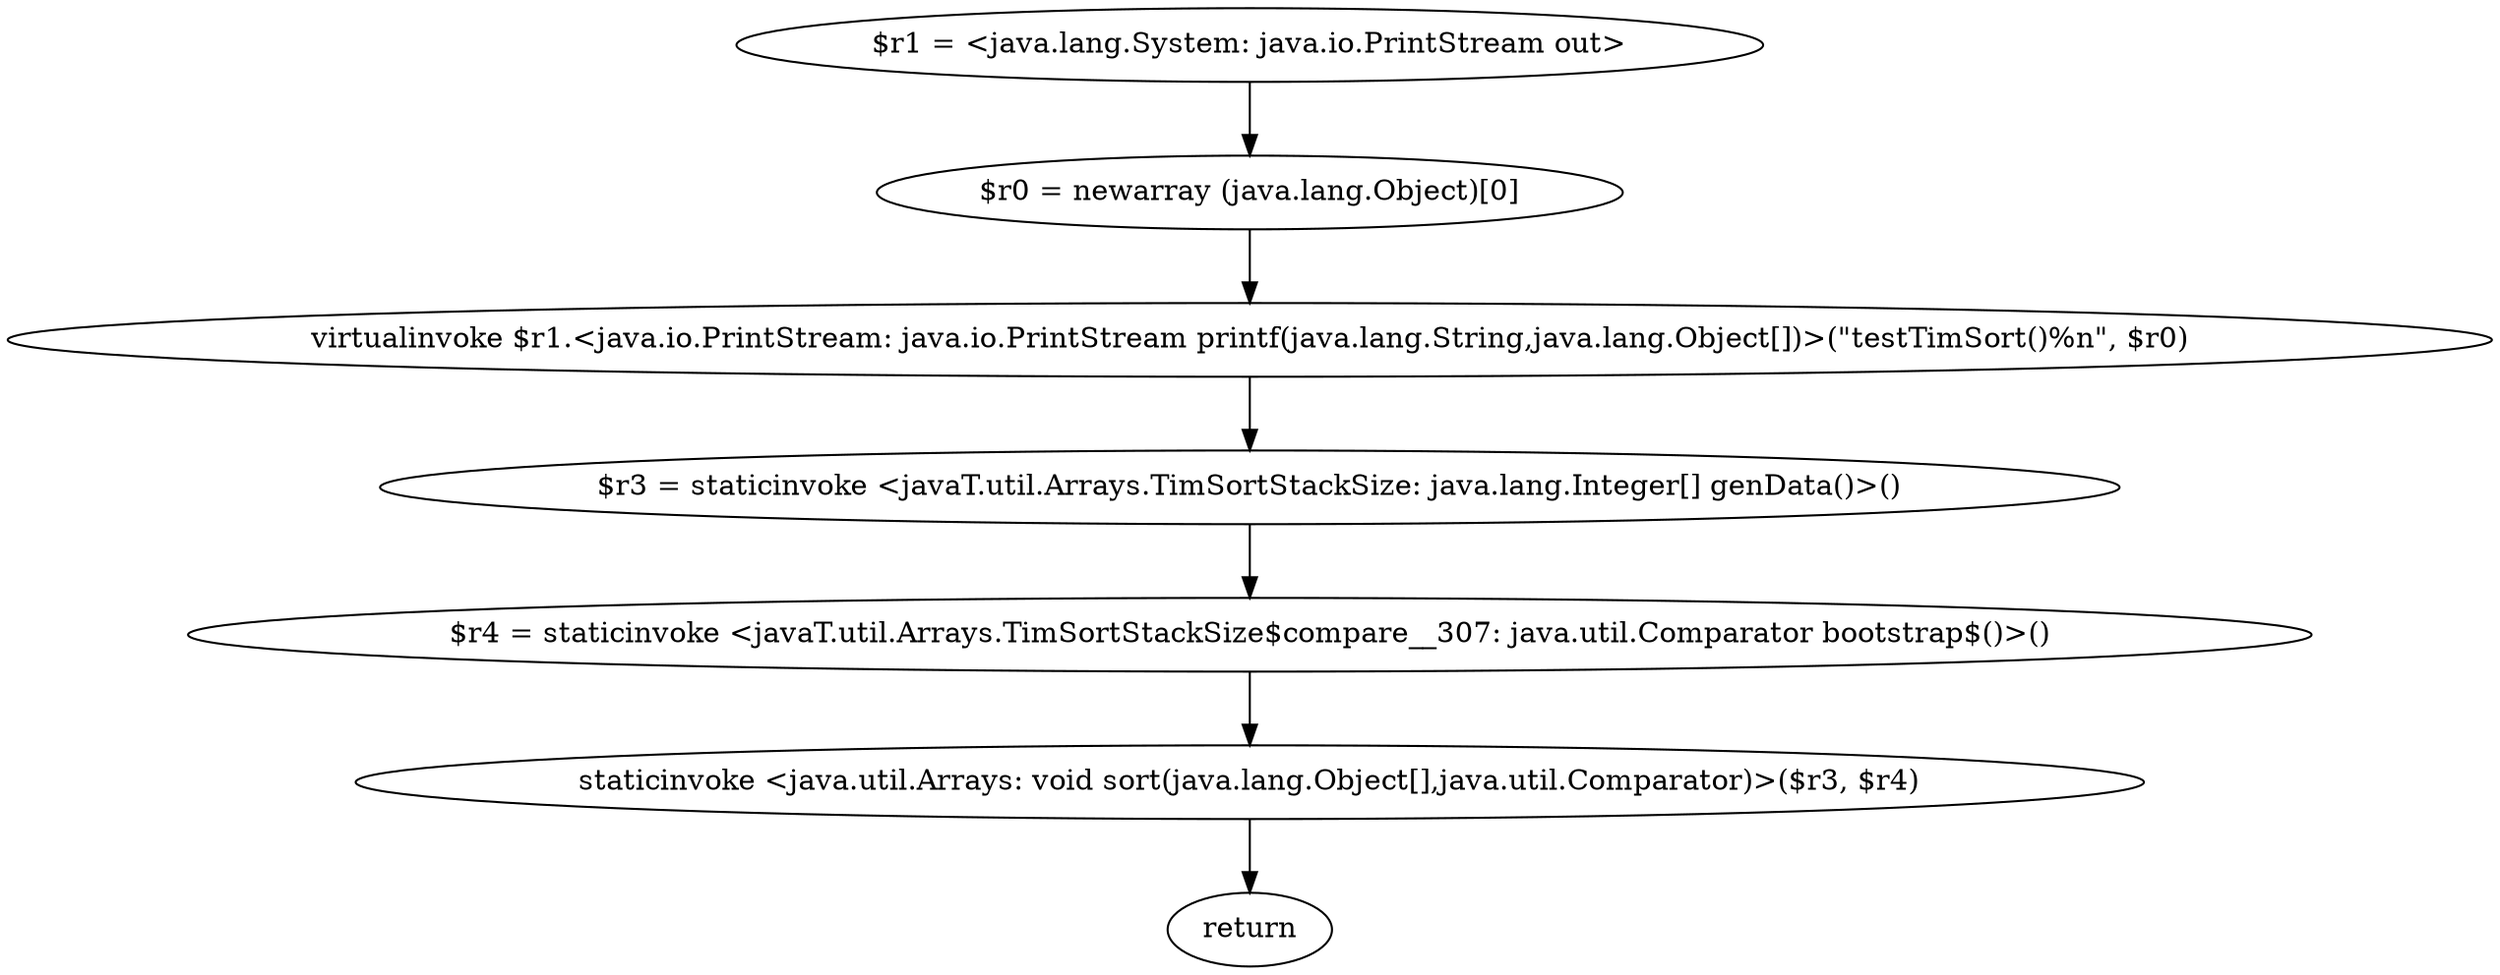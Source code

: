 digraph "unitGraph" {
    "$r1 = <java.lang.System: java.io.PrintStream out>"
    "$r0 = newarray (java.lang.Object)[0]"
    "virtualinvoke $r1.<java.io.PrintStream: java.io.PrintStream printf(java.lang.String,java.lang.Object[])>(\"testTimSort()%n\", $r0)"
    "$r3 = staticinvoke <javaT.util.Arrays.TimSortStackSize: java.lang.Integer[] genData()>()"
    "$r4 = staticinvoke <javaT.util.Arrays.TimSortStackSize$compare__307: java.util.Comparator bootstrap$()>()"
    "staticinvoke <java.util.Arrays: void sort(java.lang.Object[],java.util.Comparator)>($r3, $r4)"
    "return"
    "$r1 = <java.lang.System: java.io.PrintStream out>"->"$r0 = newarray (java.lang.Object)[0]";
    "$r0 = newarray (java.lang.Object)[0]"->"virtualinvoke $r1.<java.io.PrintStream: java.io.PrintStream printf(java.lang.String,java.lang.Object[])>(\"testTimSort()%n\", $r0)";
    "virtualinvoke $r1.<java.io.PrintStream: java.io.PrintStream printf(java.lang.String,java.lang.Object[])>(\"testTimSort()%n\", $r0)"->"$r3 = staticinvoke <javaT.util.Arrays.TimSortStackSize: java.lang.Integer[] genData()>()";
    "$r3 = staticinvoke <javaT.util.Arrays.TimSortStackSize: java.lang.Integer[] genData()>()"->"$r4 = staticinvoke <javaT.util.Arrays.TimSortStackSize$compare__307: java.util.Comparator bootstrap$()>()";
    "$r4 = staticinvoke <javaT.util.Arrays.TimSortStackSize$compare__307: java.util.Comparator bootstrap$()>()"->"staticinvoke <java.util.Arrays: void sort(java.lang.Object[],java.util.Comparator)>($r3, $r4)";
    "staticinvoke <java.util.Arrays: void sort(java.lang.Object[],java.util.Comparator)>($r3, $r4)"->"return";
}
